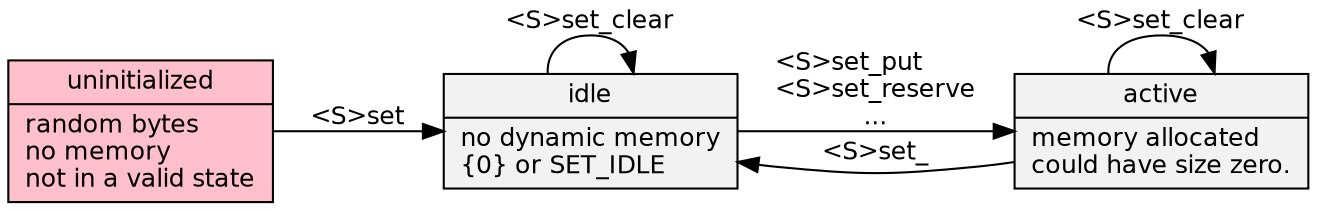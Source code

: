 digraph {
	rankdir = LR;
	node [shape = "record", style=filled, fillcolor="Grey95"];
	fontname = "Bitstream Vera Sans";
	fontsize = 12;
	node [fontname = "Bitstream Vera Sans", fontsize = 12];
	edge [fontname = "Bitstream Vera Sans" fontsize = 12];

	node [shape=record, style=filled];
	null [label="uninitialized|random bytes\lno memory\lnot in a valid state\l", fillcolor="Pink"];
	static [ label = "idle|no dynamic memory\l\{0\} or SET_IDLE\l" ];
	dynamic [ label = "active|memory allocated\lcould have size zero.\l" ];
	null -> static [ label = "<S>set" ];
	static -> dynamic [ label = "<S>set_put\l<S>set_reserve\l..." ];
	dynamic -> static [ label = "<S>set_" ];
	dynamic -> dynamic [ label = "<S>set_clear" ];
	static -> static [ label = "<S>set_clear" ];
}
